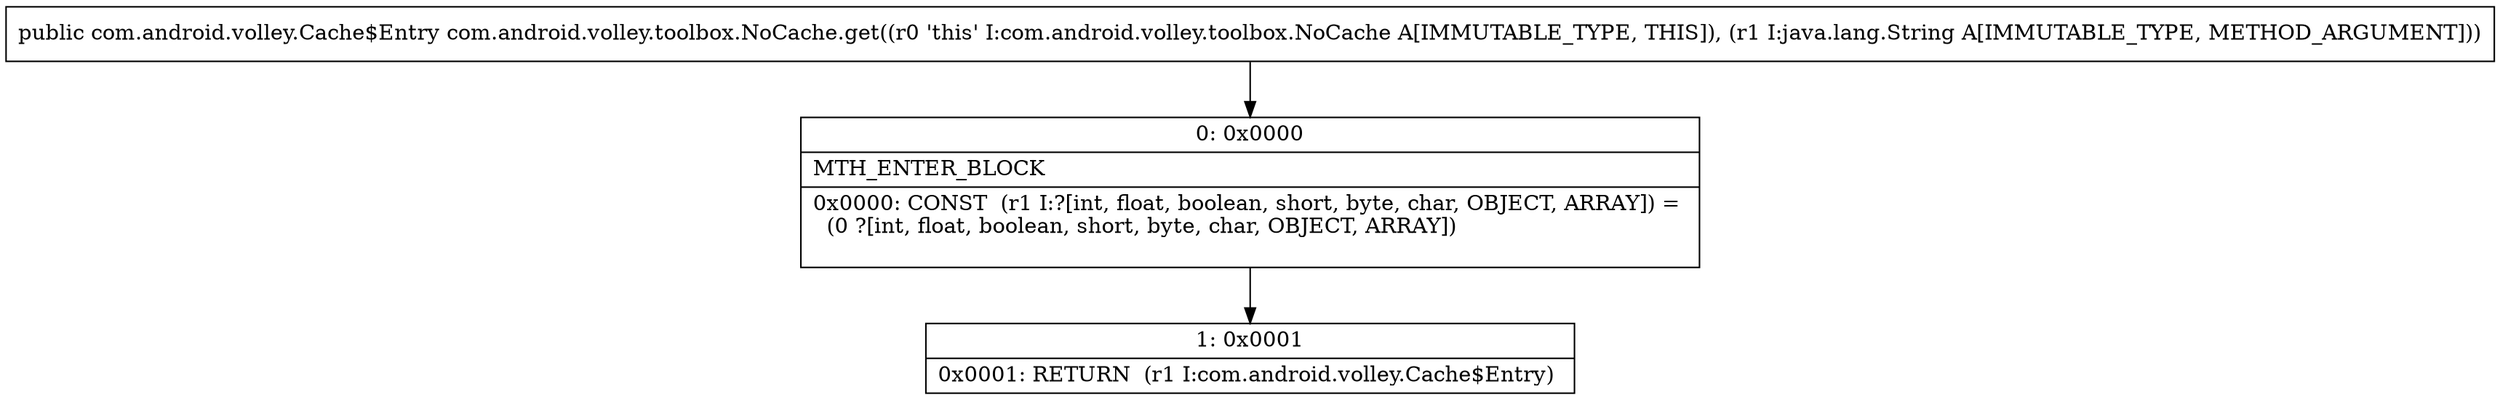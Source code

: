 digraph "CFG forcom.android.volley.toolbox.NoCache.get(Ljava\/lang\/String;)Lcom\/android\/volley\/Cache$Entry;" {
Node_0 [shape=record,label="{0\:\ 0x0000|MTH_ENTER_BLOCK\l|0x0000: CONST  (r1 I:?[int, float, boolean, short, byte, char, OBJECT, ARRAY]) = \l  (0 ?[int, float, boolean, short, byte, char, OBJECT, ARRAY])\l \l}"];
Node_1 [shape=record,label="{1\:\ 0x0001|0x0001: RETURN  (r1 I:com.android.volley.Cache$Entry) \l}"];
MethodNode[shape=record,label="{public com.android.volley.Cache$Entry com.android.volley.toolbox.NoCache.get((r0 'this' I:com.android.volley.toolbox.NoCache A[IMMUTABLE_TYPE, THIS]), (r1 I:java.lang.String A[IMMUTABLE_TYPE, METHOD_ARGUMENT])) }"];
MethodNode -> Node_0;
Node_0 -> Node_1;
}

